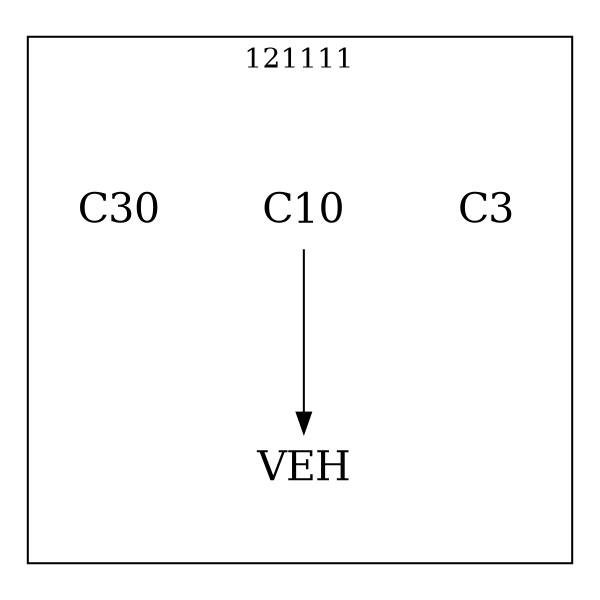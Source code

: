 strict digraph DAGS {
	size = "4,4!" ; ratio ="fill"; subgraph cluster_0{
			labeldoc = "t";
			label = "121111";node	[label= VEH, shape = plaintext, fontsize=20] VEH;node	[label= C3, shape = plaintext, fontsize=20] C3;node	[label= C10, shape = plaintext, fontsize=20] C10;node	[label= C30, shape = plaintext, fontsize=20] C30;
C10->VEH;
	}}